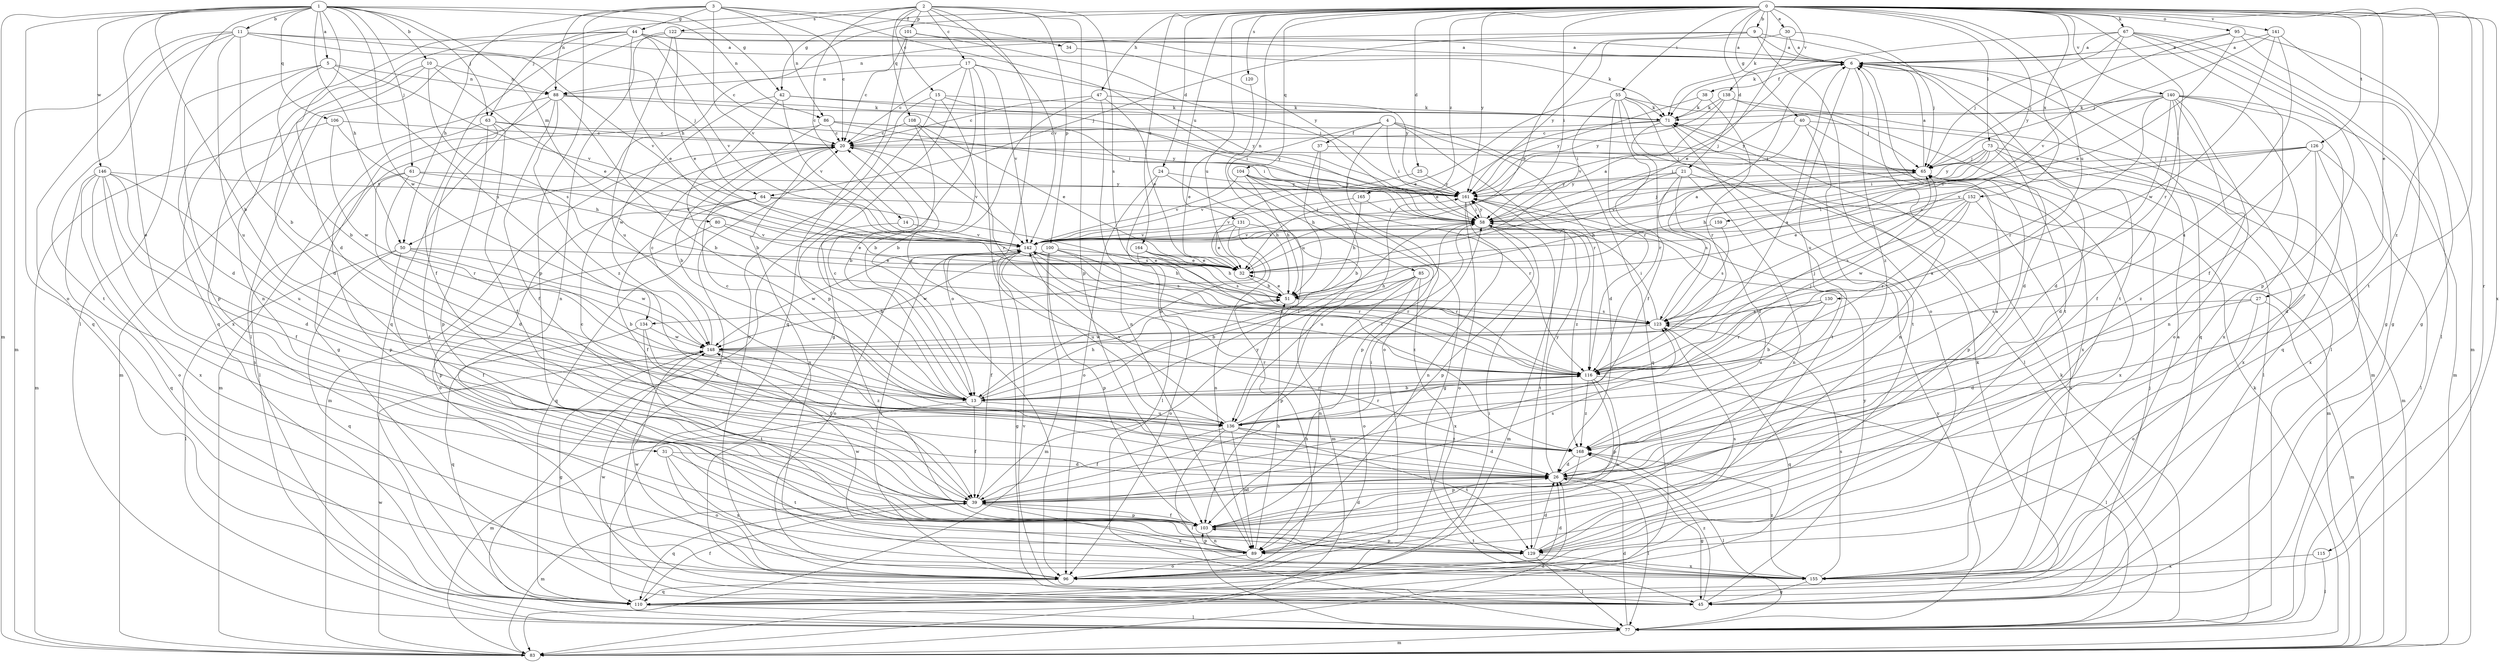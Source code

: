 strict digraph  {
0;
1;
2;
3;
4;
5;
6;
9;
10;
11;
13;
14;
15;
17;
20;
21;
24;
25;
26;
27;
30;
31;
32;
34;
37;
38;
39;
40;
42;
44;
45;
47;
50;
51;
55;
58;
61;
63;
64;
65;
67;
71;
73;
77;
80;
83;
85;
86;
88;
89;
95;
96;
100;
101;
103;
104;
106;
108;
110;
115;
116;
120;
122;
123;
126;
129;
130;
131;
134;
136;
138;
140;
141;
142;
146;
148;
152;
155;
159;
161;
164;
165;
168;
0 -> 9  [label=b];
0 -> 21  [label=d];
0 -> 24  [label=d];
0 -> 25  [label=d];
0 -> 27  [label=e];
0 -> 30  [label=e];
0 -> 40  [label=g];
0 -> 42  [label=g];
0 -> 47  [label=h];
0 -> 50  [label=h];
0 -> 55  [label=i];
0 -> 58  [label=i];
0 -> 67  [label=k];
0 -> 71  [label=k];
0 -> 73  [label=l];
0 -> 85  [label=n];
0 -> 95  [label=o];
0 -> 104  [label=q];
0 -> 115  [label=r];
0 -> 116  [label=r];
0 -> 120  [label=s];
0 -> 126  [label=t];
0 -> 129  [label=t];
0 -> 130  [label=u];
0 -> 131  [label=u];
0 -> 134  [label=u];
0 -> 138  [label=v];
0 -> 140  [label=v];
0 -> 141  [label=v];
0 -> 152  [label=x];
0 -> 155  [label=x];
0 -> 159  [label=y];
0 -> 161  [label=y];
0 -> 164  [label=z];
0 -> 165  [label=z];
0 -> 168  [label=z];
1 -> 5  [label=a];
1 -> 10  [label=b];
1 -> 11  [label=b];
1 -> 13  [label=b];
1 -> 26  [label=d];
1 -> 31  [label=e];
1 -> 42  [label=g];
1 -> 50  [label=h];
1 -> 61  [label=j];
1 -> 63  [label=j];
1 -> 77  [label=l];
1 -> 80  [label=m];
1 -> 83  [label=m];
1 -> 86  [label=n];
1 -> 96  [label=o];
1 -> 106  [label=q];
1 -> 146  [label=w];
1 -> 148  [label=w];
2 -> 14  [label=c];
2 -> 15  [label=c];
2 -> 17  [label=c];
2 -> 63  [label=j];
2 -> 96  [label=o];
2 -> 100  [label=p];
2 -> 101  [label=p];
2 -> 103  [label=p];
2 -> 108  [label=q];
2 -> 122  [label=s];
2 -> 123  [label=s];
2 -> 142  [label=v];
3 -> 20  [label=c];
3 -> 34  [label=f];
3 -> 44  [label=g];
3 -> 50  [label=h];
3 -> 58  [label=i];
3 -> 86  [label=n];
3 -> 88  [label=n];
3 -> 103  [label=p];
3 -> 142  [label=v];
4 -> 26  [label=d];
4 -> 32  [label=e];
4 -> 37  [label=f];
4 -> 58  [label=i];
4 -> 96  [label=o];
4 -> 110  [label=q];
4 -> 116  [label=r];
5 -> 13  [label=b];
5 -> 26  [label=d];
5 -> 88  [label=n];
5 -> 103  [label=p];
5 -> 134  [label=u];
5 -> 142  [label=v];
6 -> 38  [label=f];
6 -> 77  [label=l];
6 -> 110  [label=q];
6 -> 129  [label=t];
6 -> 136  [label=u];
6 -> 168  [label=z];
9 -> 6  [label=a];
9 -> 32  [label=e];
9 -> 64  [label=j];
9 -> 88  [label=n];
9 -> 96  [label=o];
9 -> 129  [label=t];
10 -> 26  [label=d];
10 -> 32  [label=e];
10 -> 88  [label=n];
10 -> 123  [label=s];
10 -> 155  [label=x];
11 -> 6  [label=a];
11 -> 13  [label=b];
11 -> 64  [label=j];
11 -> 83  [label=m];
11 -> 110  [label=q];
11 -> 129  [label=t];
11 -> 136  [label=u];
11 -> 142  [label=v];
13 -> 20  [label=c];
13 -> 39  [label=f];
13 -> 51  [label=h];
13 -> 58  [label=i];
13 -> 65  [label=j];
13 -> 83  [label=m];
13 -> 116  [label=r];
13 -> 136  [label=u];
14 -> 13  [label=b];
14 -> 142  [label=v];
15 -> 13  [label=b];
15 -> 71  [label=k];
15 -> 77  [label=l];
15 -> 96  [label=o];
15 -> 161  [label=y];
17 -> 20  [label=c];
17 -> 45  [label=g];
17 -> 88  [label=n];
17 -> 103  [label=p];
17 -> 142  [label=v];
17 -> 161  [label=y];
17 -> 168  [label=z];
20 -> 65  [label=j];
20 -> 83  [label=m];
20 -> 142  [label=v];
20 -> 155  [label=x];
21 -> 83  [label=m];
21 -> 89  [label=n];
21 -> 123  [label=s];
21 -> 142  [label=v];
21 -> 161  [label=y];
21 -> 168  [label=z];
24 -> 51  [label=h];
24 -> 77  [label=l];
24 -> 96  [label=o];
24 -> 161  [label=y];
25 -> 142  [label=v];
25 -> 161  [label=y];
26 -> 6  [label=a];
26 -> 39  [label=f];
26 -> 45  [label=g];
26 -> 77  [label=l];
26 -> 161  [label=y];
27 -> 26  [label=d];
27 -> 83  [label=m];
27 -> 96  [label=o];
27 -> 123  [label=s];
30 -> 6  [label=a];
30 -> 32  [label=e];
30 -> 65  [label=j];
30 -> 161  [label=y];
31 -> 26  [label=d];
31 -> 96  [label=o];
31 -> 129  [label=t];
31 -> 155  [label=x];
32 -> 6  [label=a];
32 -> 51  [label=h];
34 -> 161  [label=y];
37 -> 13  [label=b];
37 -> 51  [label=h];
37 -> 65  [label=j];
38 -> 71  [label=k];
38 -> 116  [label=r];
38 -> 161  [label=y];
39 -> 20  [label=c];
39 -> 26  [label=d];
39 -> 58  [label=i];
39 -> 83  [label=m];
39 -> 103  [label=p];
39 -> 110  [label=q];
39 -> 123  [label=s];
39 -> 155  [label=x];
39 -> 161  [label=y];
40 -> 20  [label=c];
40 -> 58  [label=i];
40 -> 77  [label=l];
40 -> 89  [label=n];
40 -> 155  [label=x];
42 -> 13  [label=b];
42 -> 58  [label=i];
42 -> 71  [label=k];
42 -> 142  [label=v];
42 -> 148  [label=w];
44 -> 6  [label=a];
44 -> 20  [label=c];
44 -> 32  [label=e];
44 -> 39  [label=f];
44 -> 71  [label=k];
44 -> 77  [label=l];
44 -> 89  [label=n];
44 -> 110  [label=q];
44 -> 142  [label=v];
45 -> 20  [label=c];
45 -> 65  [label=j];
45 -> 71  [label=k];
45 -> 142  [label=v];
45 -> 148  [label=w];
45 -> 161  [label=y];
45 -> 168  [label=z];
47 -> 13  [label=b];
47 -> 20  [label=c];
47 -> 32  [label=e];
47 -> 71  [label=k];
47 -> 89  [label=n];
50 -> 13  [label=b];
50 -> 32  [label=e];
50 -> 39  [label=f];
50 -> 77  [label=l];
50 -> 110  [label=q];
50 -> 148  [label=w];
51 -> 32  [label=e];
51 -> 123  [label=s];
55 -> 32  [label=e];
55 -> 39  [label=f];
55 -> 58  [label=i];
55 -> 65  [label=j];
55 -> 71  [label=k];
55 -> 77  [label=l];
55 -> 116  [label=r];
55 -> 129  [label=t];
58 -> 65  [label=j];
58 -> 83  [label=m];
58 -> 103  [label=p];
58 -> 129  [label=t];
58 -> 136  [label=u];
58 -> 142  [label=v];
58 -> 161  [label=y];
61 -> 26  [label=d];
61 -> 103  [label=p];
61 -> 116  [label=r];
61 -> 142  [label=v];
61 -> 161  [label=y];
63 -> 20  [label=c];
63 -> 39  [label=f];
63 -> 83  [label=m];
63 -> 103  [label=p];
63 -> 129  [label=t];
63 -> 161  [label=y];
64 -> 39  [label=f];
64 -> 58  [label=i];
64 -> 96  [label=o];
64 -> 110  [label=q];
64 -> 123  [label=s];
65 -> 6  [label=a];
65 -> 51  [label=h];
65 -> 103  [label=p];
65 -> 155  [label=x];
65 -> 161  [label=y];
67 -> 6  [label=a];
67 -> 39  [label=f];
67 -> 45  [label=g];
67 -> 65  [label=j];
67 -> 71  [label=k];
67 -> 77  [label=l];
67 -> 103  [label=p];
67 -> 142  [label=v];
71 -> 20  [label=c];
71 -> 32  [label=e];
71 -> 116  [label=r];
71 -> 129  [label=t];
73 -> 26  [label=d];
73 -> 51  [label=h];
73 -> 58  [label=i];
73 -> 65  [label=j];
73 -> 83  [label=m];
73 -> 155  [label=x];
73 -> 161  [label=y];
77 -> 26  [label=d];
77 -> 71  [label=k];
77 -> 83  [label=m];
77 -> 161  [label=y];
80 -> 32  [label=e];
80 -> 103  [label=p];
80 -> 142  [label=v];
83 -> 26  [label=d];
83 -> 71  [label=k];
83 -> 148  [label=w];
85 -> 13  [label=b];
85 -> 51  [label=h];
85 -> 89  [label=n];
85 -> 96  [label=o];
85 -> 103  [label=p];
85 -> 155  [label=x];
86 -> 13  [label=b];
86 -> 20  [label=c];
86 -> 58  [label=i];
86 -> 65  [label=j];
86 -> 77  [label=l];
86 -> 161  [label=y];
88 -> 13  [label=b];
88 -> 39  [label=f];
88 -> 45  [label=g];
88 -> 58  [label=i];
88 -> 71  [label=k];
88 -> 83  [label=m];
88 -> 168  [label=z];
89 -> 6  [label=a];
89 -> 51  [label=h];
89 -> 96  [label=o];
89 -> 103  [label=p];
89 -> 148  [label=w];
95 -> 6  [label=a];
95 -> 32  [label=e];
95 -> 45  [label=g];
95 -> 65  [label=j];
95 -> 83  [label=m];
96 -> 26  [label=d];
96 -> 51  [label=h];
96 -> 110  [label=q];
96 -> 142  [label=v];
96 -> 148  [label=w];
100 -> 32  [label=e];
100 -> 83  [label=m];
100 -> 103  [label=p];
100 -> 116  [label=r];
100 -> 123  [label=s];
100 -> 148  [label=w];
101 -> 6  [label=a];
101 -> 20  [label=c];
101 -> 58  [label=i];
101 -> 110  [label=q];
103 -> 26  [label=d];
103 -> 39  [label=f];
103 -> 89  [label=n];
103 -> 129  [label=t];
104 -> 45  [label=g];
104 -> 51  [label=h];
104 -> 103  [label=p];
104 -> 116  [label=r];
104 -> 142  [label=v];
104 -> 161  [label=y];
106 -> 20  [label=c];
106 -> 51  [label=h];
106 -> 83  [label=m];
106 -> 148  [label=w];
108 -> 13  [label=b];
108 -> 20  [label=c];
108 -> 32  [label=e];
108 -> 116  [label=r];
110 -> 6  [label=a];
110 -> 39  [label=f];
110 -> 58  [label=i];
110 -> 77  [label=l];
115 -> 77  [label=l];
115 -> 155  [label=x];
116 -> 6  [label=a];
116 -> 13  [label=b];
116 -> 20  [label=c];
116 -> 65  [label=j];
116 -> 77  [label=l];
116 -> 89  [label=n];
116 -> 103  [label=p];
116 -> 142  [label=v];
116 -> 168  [label=z];
120 -> 136  [label=u];
122 -> 6  [label=a];
122 -> 32  [label=e];
122 -> 89  [label=n];
122 -> 110  [label=q];
122 -> 136  [label=u];
123 -> 6  [label=a];
123 -> 58  [label=i];
123 -> 110  [label=q];
123 -> 148  [label=w];
126 -> 26  [label=d];
126 -> 58  [label=i];
126 -> 65  [label=j];
126 -> 77  [label=l];
126 -> 142  [label=v];
126 -> 155  [label=x];
126 -> 168  [label=z];
129 -> 26  [label=d];
129 -> 77  [label=l];
129 -> 103  [label=p];
129 -> 123  [label=s];
129 -> 155  [label=x];
130 -> 13  [label=b];
130 -> 116  [label=r];
130 -> 123  [label=s];
130 -> 136  [label=u];
131 -> 13  [label=b];
131 -> 32  [label=e];
131 -> 83  [label=m];
131 -> 89  [label=n];
131 -> 142  [label=v];
134 -> 39  [label=f];
134 -> 110  [label=q];
134 -> 129  [label=t];
134 -> 148  [label=w];
136 -> 20  [label=c];
136 -> 26  [label=d];
136 -> 39  [label=f];
136 -> 58  [label=i];
136 -> 77  [label=l];
136 -> 89  [label=n];
136 -> 116  [label=r];
136 -> 129  [label=t];
136 -> 142  [label=v];
136 -> 168  [label=z];
138 -> 26  [label=d];
138 -> 71  [label=k];
138 -> 83  [label=m];
138 -> 142  [label=v];
138 -> 161  [label=y];
140 -> 26  [label=d];
140 -> 39  [label=f];
140 -> 71  [label=k];
140 -> 83  [label=m];
140 -> 89  [label=n];
140 -> 96  [label=o];
140 -> 110  [label=q];
140 -> 116  [label=r];
140 -> 123  [label=s];
140 -> 155  [label=x];
140 -> 161  [label=y];
141 -> 6  [label=a];
141 -> 45  [label=g];
141 -> 65  [label=j];
141 -> 136  [label=u];
141 -> 148  [label=w];
142 -> 32  [label=e];
142 -> 39  [label=f];
142 -> 45  [label=g];
142 -> 51  [label=h];
142 -> 96  [label=o];
142 -> 116  [label=r];
142 -> 136  [label=u];
142 -> 148  [label=w];
142 -> 168  [label=z];
146 -> 26  [label=d];
146 -> 39  [label=f];
146 -> 89  [label=n];
146 -> 96  [label=o];
146 -> 110  [label=q];
146 -> 136  [label=u];
146 -> 155  [label=x];
146 -> 161  [label=y];
148 -> 20  [label=c];
148 -> 45  [label=g];
148 -> 116  [label=r];
148 -> 168  [label=z];
152 -> 32  [label=e];
152 -> 58  [label=i];
152 -> 116  [label=r];
152 -> 123  [label=s];
152 -> 148  [label=w];
152 -> 155  [label=x];
155 -> 45  [label=g];
155 -> 123  [label=s];
155 -> 168  [label=z];
159 -> 123  [label=s];
159 -> 142  [label=v];
161 -> 58  [label=i];
161 -> 89  [label=n];
161 -> 96  [label=o];
161 -> 168  [label=z];
164 -> 32  [label=e];
164 -> 51  [label=h];
164 -> 96  [label=o];
164 -> 116  [label=r];
164 -> 123  [label=s];
165 -> 51  [label=h];
165 -> 58  [label=i];
165 -> 142  [label=v];
168 -> 26  [label=d];
168 -> 77  [label=l];
168 -> 103  [label=p];
}
